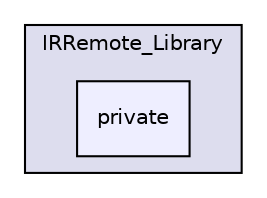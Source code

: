 digraph "main/IRRemote_Library/private" {
  compound=true
  node [ fontsize="10", fontname="Helvetica"];
  edge [ labelfontsize="10", labelfontname="Helvetica"];
  subgraph clusterdir_67a764068d5a0ae185a39ccfc0c469fe {
    graph [ bgcolor="#ddddee", pencolor="black", label="IRRemote_Library" fontname="Helvetica", fontsize="10", URL="dir_67a764068d5a0ae185a39ccfc0c469fe.html"]
  dir_8be12d550821700d14f4099cb61823f3 [shape=box, label="private", style="filled", fillcolor="#eeeeff", pencolor="black", URL="dir_8be12d550821700d14f4099cb61823f3.html"];
  }
}
